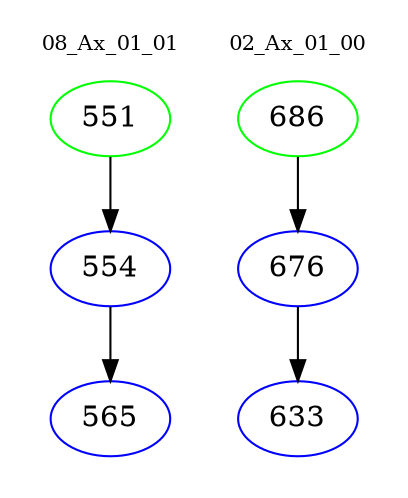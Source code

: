 digraph{
subgraph cluster_0 {
color = white
label = "08_Ax_01_01";
fontsize=10;
T0_551 [label="551", color="green"]
T0_551 -> T0_554 [color="black"]
T0_554 [label="554", color="blue"]
T0_554 -> T0_565 [color="black"]
T0_565 [label="565", color="blue"]
}
subgraph cluster_1 {
color = white
label = "02_Ax_01_00";
fontsize=10;
T1_686 [label="686", color="green"]
T1_686 -> T1_676 [color="black"]
T1_676 [label="676", color="blue"]
T1_676 -> T1_633 [color="black"]
T1_633 [label="633", color="blue"]
}
}
